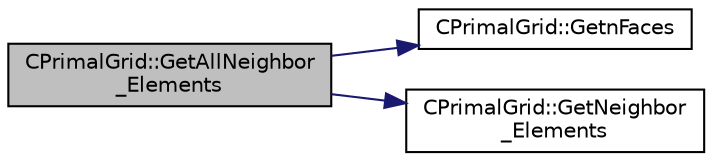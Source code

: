 digraph "CPrimalGrid::GetAllNeighbor_Elements"
{
  edge [fontname="Helvetica",fontsize="10",labelfontname="Helvetica",labelfontsize="10"];
  node [fontname="Helvetica",fontsize="10",shape=record];
  rankdir="LR";
  Node15 [label="CPrimalGrid::GetAllNeighbor\l_Elements",height=0.2,width=0.4,color="black", fillcolor="grey75", style="filled", fontcolor="black"];
  Node15 -> Node16 [color="midnightblue",fontsize="10",style="solid",fontname="Helvetica"];
  Node16 [label="CPrimalGrid::GetnFaces",height=0.2,width=0.4,color="black", fillcolor="white", style="filled",URL="$class_c_primal_grid.html#a0ed05bb848693e3975e12943d8612029",tooltip="A pure virtual member. "];
  Node15 -> Node17 [color="midnightblue",fontsize="10",style="solid",fontname="Helvetica"];
  Node17 [label="CPrimalGrid::GetNeighbor\l_Elements",height=0.2,width=0.4,color="black", fillcolor="white", style="filled",URL="$class_c_primal_grid.html#adeebb3c087f7deb2f98cc3059d05e366",tooltip="Get the elements that surround an element. "];
}
